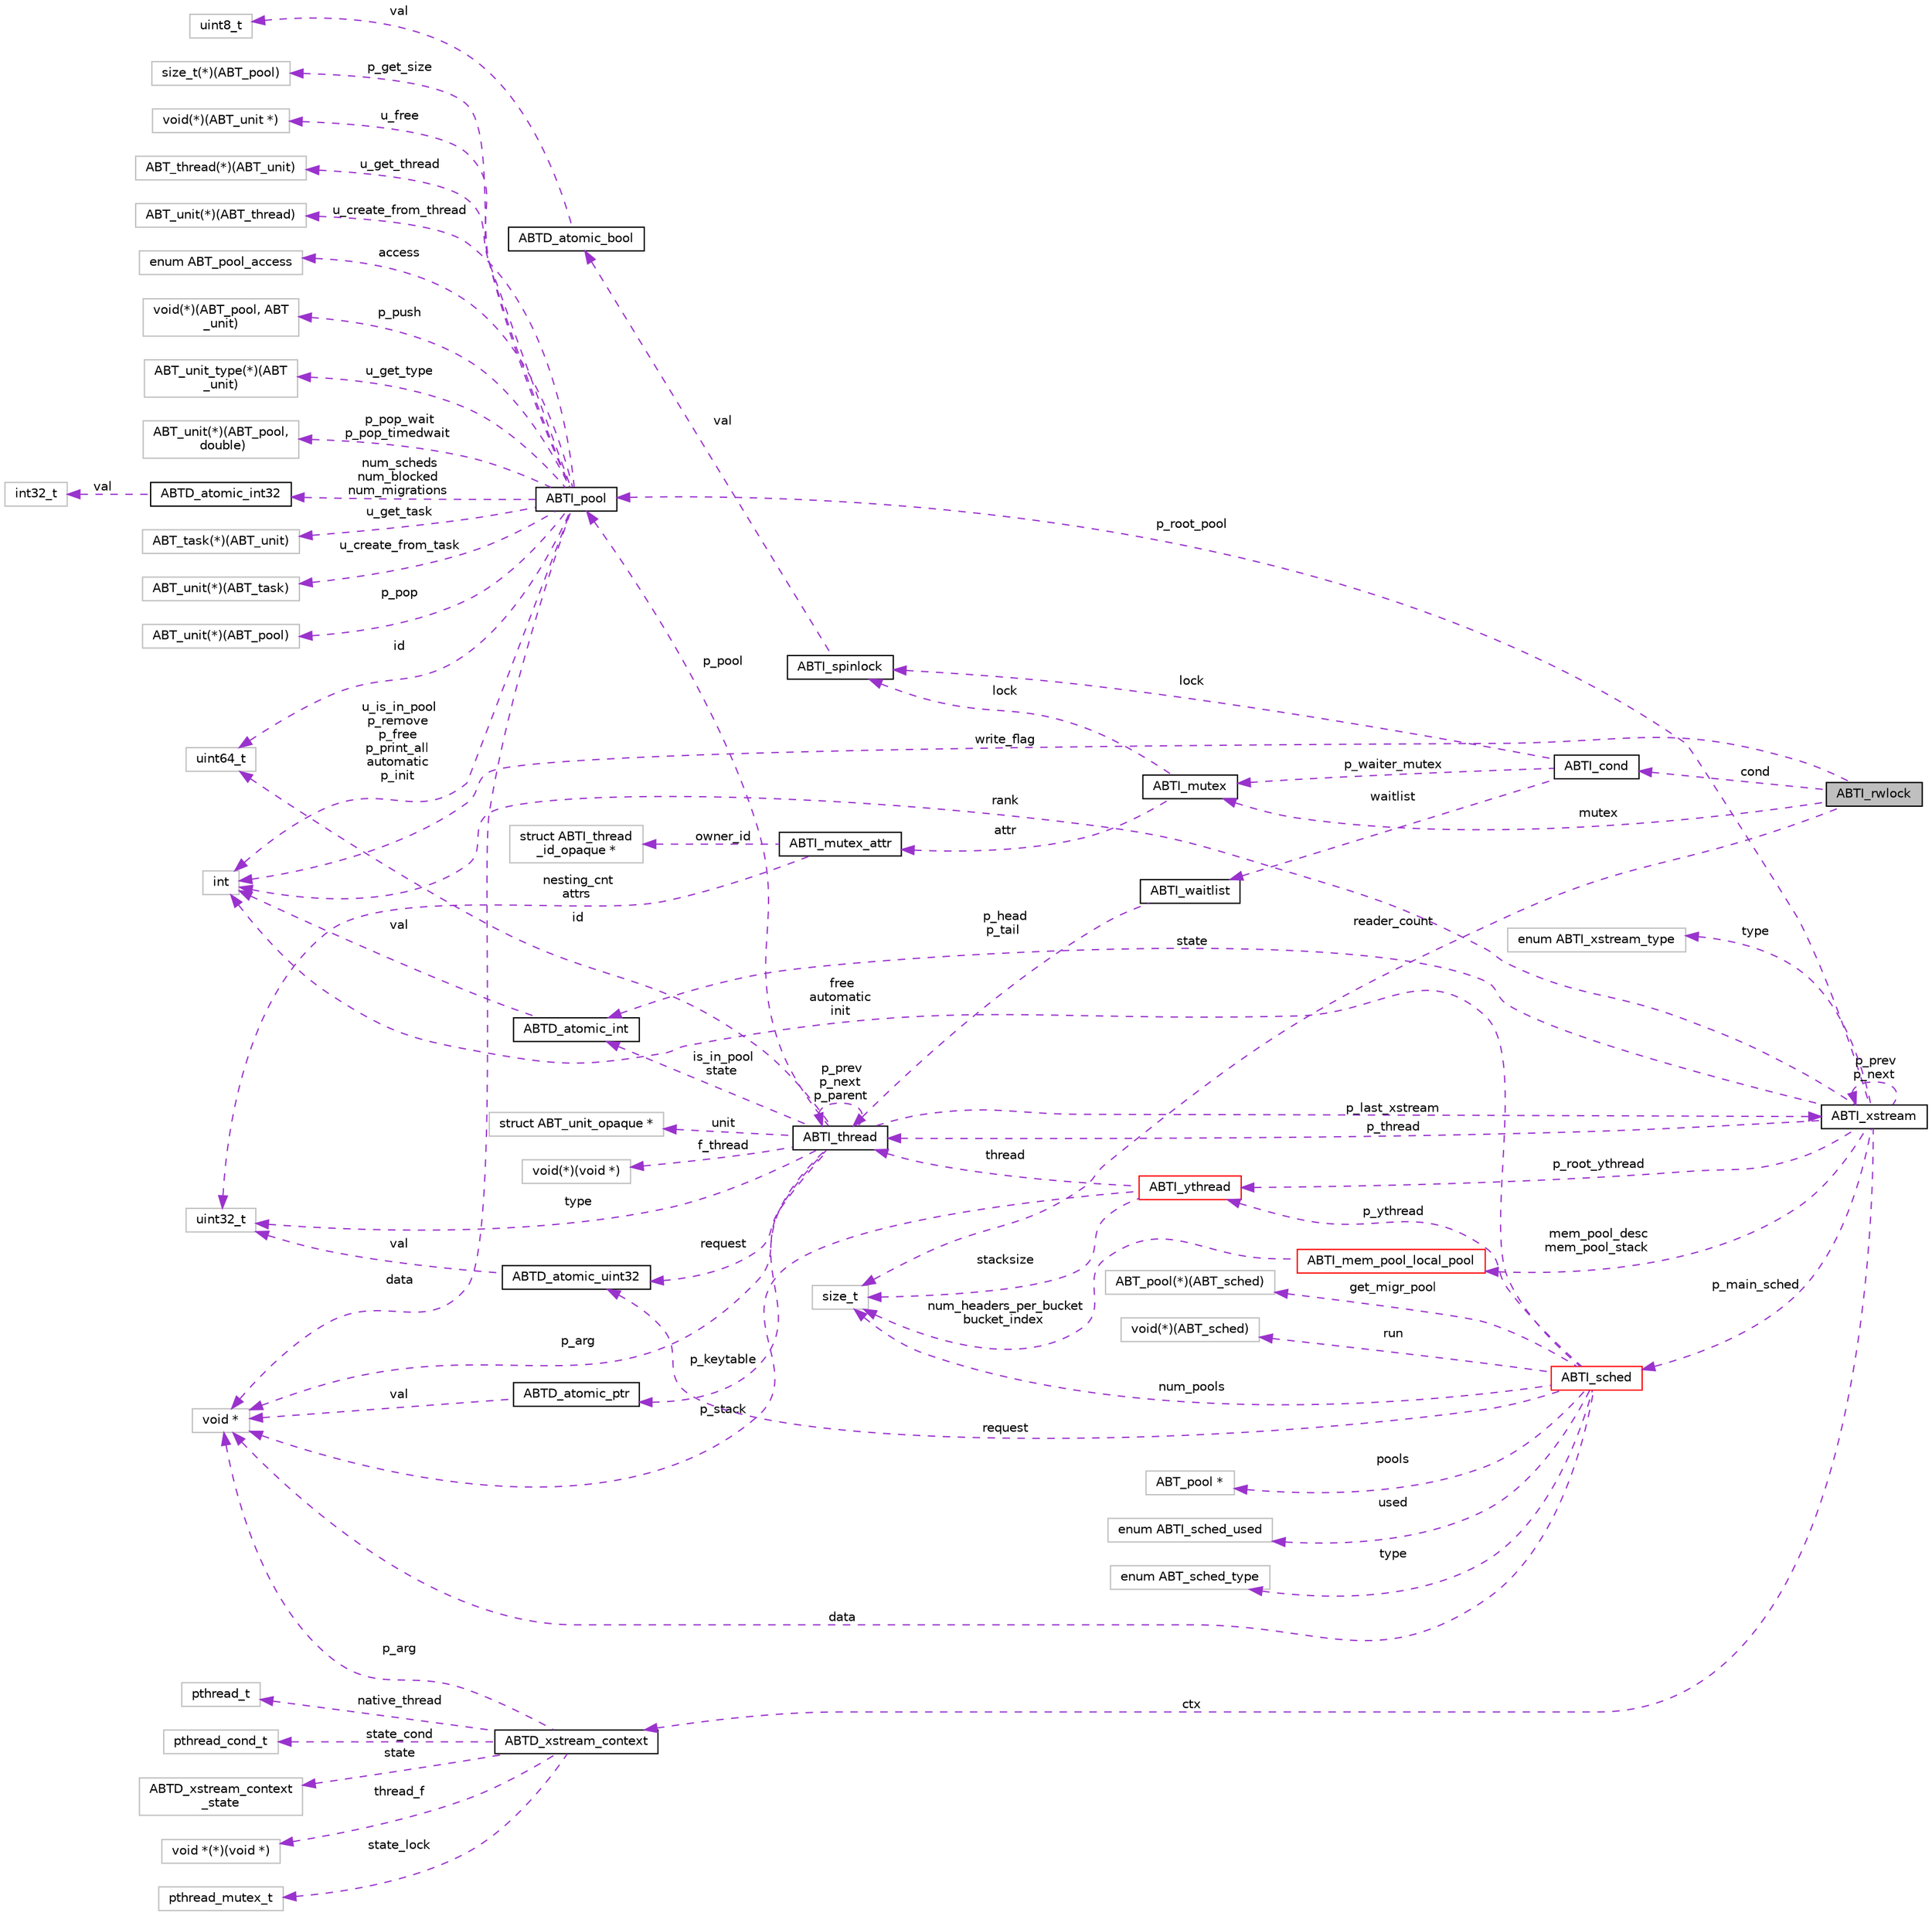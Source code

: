 digraph "ABTI_rwlock"
{
  edge [fontname="Helvetica",fontsize="10",labelfontname="Helvetica",labelfontsize="10"];
  node [fontname="Helvetica",fontsize="10",shape=record];
  rankdir="LR";
  Node1 [label="ABTI_rwlock",height=0.2,width=0.4,color="black", fillcolor="grey75", style="filled" fontcolor="black"];
  Node2 -> Node1 [dir="back",color="darkorchid3",fontsize="10",style="dashed",label=" mutex" ,fontname="Helvetica"];
  Node2 [label="ABTI_mutex",height=0.2,width=0.4,color="black", fillcolor="white", style="filled",URL="$d5/d57/structABTI__mutex.html"];
  Node3 -> Node2 [dir="back",color="darkorchid3",fontsize="10",style="dashed",label=" lock" ,fontname="Helvetica"];
  Node3 [label="ABTI_spinlock",height=0.2,width=0.4,color="black", fillcolor="white", style="filled",URL="$dc/d81/structABTI__spinlock.html"];
  Node4 -> Node3 [dir="back",color="darkorchid3",fontsize="10",style="dashed",label=" val" ,fontname="Helvetica"];
  Node4 [label="ABTD_atomic_bool",height=0.2,width=0.4,color="black", fillcolor="white", style="filled",URL="$df/d2c/structABTD__atomic__bool.html"];
  Node5 -> Node4 [dir="back",color="darkorchid3",fontsize="10",style="dashed",label=" val" ,fontname="Helvetica"];
  Node5 [label="uint8_t",height=0.2,width=0.4,color="grey75", fillcolor="white", style="filled"];
  Node6 -> Node2 [dir="back",color="darkorchid3",fontsize="10",style="dashed",label=" attr" ,fontname="Helvetica"];
  Node6 [label="ABTI_mutex_attr",height=0.2,width=0.4,color="black", fillcolor="white", style="filled",URL="$df/de7/structABTI__mutex__attr.html"];
  Node7 -> Node6 [dir="back",color="darkorchid3",fontsize="10",style="dashed",label=" nesting_cnt\nattrs" ,fontname="Helvetica"];
  Node7 [label="uint32_t",height=0.2,width=0.4,color="grey75", fillcolor="white", style="filled"];
  Node8 -> Node6 [dir="back",color="darkorchid3",fontsize="10",style="dashed",label=" owner_id" ,fontname="Helvetica"];
  Node8 [label="struct ABTI_thread\l_id_opaque *",height=0.2,width=0.4,color="grey75", fillcolor="white", style="filled"];
  Node9 -> Node1 [dir="back",color="darkorchid3",fontsize="10",style="dashed",label=" cond" ,fontname="Helvetica"];
  Node9 [label="ABTI_cond",height=0.2,width=0.4,color="black", fillcolor="white", style="filled",URL="$d6/d10/structABTI__cond.html"];
  Node2 -> Node9 [dir="back",color="darkorchid3",fontsize="10",style="dashed",label=" p_waiter_mutex" ,fontname="Helvetica"];
  Node3 -> Node9 [dir="back",color="darkorchid3",fontsize="10",style="dashed",label=" lock" ,fontname="Helvetica"];
  Node10 -> Node9 [dir="back",color="darkorchid3",fontsize="10",style="dashed",label=" waitlist" ,fontname="Helvetica"];
  Node10 [label="ABTI_waitlist",height=0.2,width=0.4,color="black", fillcolor="white", style="filled",URL="$dd/d00/structABTI__waitlist.html"];
  Node11 -> Node10 [dir="back",color="darkorchid3",fontsize="10",style="dashed",label=" p_head\np_tail" ,fontname="Helvetica"];
  Node11 [label="ABTI_thread",height=0.2,width=0.4,color="black", fillcolor="white", style="filled",URL="$d3/d55/structABTI__thread.html"];
  Node12 -> Node11 [dir="back",color="darkorchid3",fontsize="10",style="dashed",label=" f_thread" ,fontname="Helvetica"];
  Node12 [label="void(*)(void *)",height=0.2,width=0.4,color="grey75", fillcolor="white", style="filled"];
  Node13 -> Node11 [dir="back",color="darkorchid3",fontsize="10",style="dashed",label=" id" ,fontname="Helvetica"];
  Node13 [label="uint64_t",height=0.2,width=0.4,color="grey75", fillcolor="white", style="filled"];
  Node11 -> Node11 [dir="back",color="darkorchid3",fontsize="10",style="dashed",label=" p_prev\np_next\np_parent" ,fontname="Helvetica"];
  Node14 -> Node11 [dir="back",color="darkorchid3",fontsize="10",style="dashed",label=" p_pool" ,fontname="Helvetica"];
  Node14 [label="ABTI_pool",height=0.2,width=0.4,color="black", fillcolor="white", style="filled",URL="$df/d65/structABTI__pool.html"];
  Node15 -> Node14 [dir="back",color="darkorchid3",fontsize="10",style="dashed",label=" p_get_size" ,fontname="Helvetica"];
  Node15 [label="size_t(*)(ABT_pool)",height=0.2,width=0.4,color="grey75", fillcolor="white", style="filled"];
  Node16 -> Node14 [dir="back",color="darkorchid3",fontsize="10",style="dashed",label=" u_free" ,fontname="Helvetica"];
  Node16 [label="void(*)(ABT_unit *)",height=0.2,width=0.4,color="grey75", fillcolor="white", style="filled"];
  Node17 -> Node14 [dir="back",color="darkorchid3",fontsize="10",style="dashed",label=" u_get_thread" ,fontname="Helvetica"];
  Node17 [label="ABT_thread(*)(ABT_unit)",height=0.2,width=0.4,color="grey75", fillcolor="white", style="filled"];
  Node18 -> Node14 [dir="back",color="darkorchid3",fontsize="10",style="dashed",label=" u_create_from_thread" ,fontname="Helvetica"];
  Node18 [label="ABT_unit(*)(ABT_thread)",height=0.2,width=0.4,color="grey75", fillcolor="white", style="filled"];
  Node13 -> Node14 [dir="back",color="darkorchid3",fontsize="10",style="dashed",label=" id" ,fontname="Helvetica"];
  Node19 -> Node14 [dir="back",color="darkorchid3",fontsize="10",style="dashed",label=" access" ,fontname="Helvetica"];
  Node19 [label="enum ABT_pool_access",height=0.2,width=0.4,color="grey75", fillcolor="white", style="filled"];
  Node20 -> Node14 [dir="back",color="darkorchid3",fontsize="10",style="dashed",label=" p_push" ,fontname="Helvetica"];
  Node20 [label="void(*)(ABT_pool, ABT\l_unit)",height=0.2,width=0.4,color="grey75", fillcolor="white", style="filled"];
  Node21 -> Node14 [dir="back",color="darkorchid3",fontsize="10",style="dashed",label=" u_get_type" ,fontname="Helvetica"];
  Node21 [label="ABT_unit_type(*)(ABT\l_unit)",height=0.2,width=0.4,color="grey75", fillcolor="white", style="filled"];
  Node22 -> Node14 [dir="back",color="darkorchid3",fontsize="10",style="dashed",label=" p_pop_wait\np_pop_timedwait" ,fontname="Helvetica"];
  Node22 [label="ABT_unit(*)(ABT_pool,\l double)",height=0.2,width=0.4,color="grey75", fillcolor="white", style="filled"];
  Node23 -> Node14 [dir="back",color="darkorchid3",fontsize="10",style="dashed",label=" u_is_in_pool\np_remove\np_free\np_print_all\nautomatic\np_init" ,fontname="Helvetica"];
  Node23 [label="int",height=0.2,width=0.4,color="grey75", fillcolor="white", style="filled"];
  Node24 -> Node14 [dir="back",color="darkorchid3",fontsize="10",style="dashed",label=" num_scheds\nnum_blocked\nnum_migrations" ,fontname="Helvetica"];
  Node24 [label="ABTD_atomic_int32",height=0.2,width=0.4,color="black", fillcolor="white", style="filled",URL="$db/d9a/structABTD__atomic__int32.html"];
  Node25 -> Node24 [dir="back",color="darkorchid3",fontsize="10",style="dashed",label=" val" ,fontname="Helvetica"];
  Node25 [label="int32_t",height=0.2,width=0.4,color="grey75", fillcolor="white", style="filled"];
  Node26 -> Node14 [dir="back",color="darkorchid3",fontsize="10",style="dashed",label=" u_get_task" ,fontname="Helvetica"];
  Node26 [label="ABT_task(*)(ABT_unit)",height=0.2,width=0.4,color="grey75", fillcolor="white", style="filled"];
  Node27 -> Node14 [dir="back",color="darkorchid3",fontsize="10",style="dashed",label=" u_create_from_task" ,fontname="Helvetica"];
  Node27 [label="ABT_unit(*)(ABT_task)",height=0.2,width=0.4,color="grey75", fillcolor="white", style="filled"];
  Node28 -> Node14 [dir="back",color="darkorchid3",fontsize="10",style="dashed",label=" p_pop" ,fontname="Helvetica"];
  Node28 [label="ABT_unit(*)(ABT_pool)",height=0.2,width=0.4,color="grey75", fillcolor="white", style="filled"];
  Node29 -> Node14 [dir="back",color="darkorchid3",fontsize="10",style="dashed",label=" data" ,fontname="Helvetica"];
  Node29 [label="void *",height=0.2,width=0.4,color="grey75", fillcolor="white", style="filled"];
  Node30 -> Node11 [dir="back",color="darkorchid3",fontsize="10",style="dashed",label=" p_last_xstream" ,fontname="Helvetica"];
  Node30 [label="ABTI_xstream",height=0.2,width=0.4,color="black", fillcolor="white", style="filled",URL="$dc/d3f/structABTI__xstream.html"];
  Node31 -> Node30 [dir="back",color="darkorchid3",fontsize="10",style="dashed",label=" ctx" ,fontname="Helvetica"];
  Node31 [label="ABTD_xstream_context",height=0.2,width=0.4,color="black", fillcolor="white", style="filled",URL="$df/dec/structABTD__xstream__context.html"];
  Node32 -> Node31 [dir="back",color="darkorchid3",fontsize="10",style="dashed",label=" state" ,fontname="Helvetica"];
  Node32 [label="ABTD_xstream_context\l_state",height=0.2,width=0.4,color="grey75", fillcolor="white", style="filled"];
  Node33 -> Node31 [dir="back",color="darkorchid3",fontsize="10",style="dashed",label=" thread_f" ,fontname="Helvetica"];
  Node33 [label="void *(*)(void *)",height=0.2,width=0.4,color="grey75", fillcolor="white", style="filled"];
  Node34 -> Node31 [dir="back",color="darkorchid3",fontsize="10",style="dashed",label=" state_lock" ,fontname="Helvetica"];
  Node34 [label="pthread_mutex_t",height=0.2,width=0.4,color="grey75", fillcolor="white", style="filled"];
  Node35 -> Node31 [dir="back",color="darkorchid3",fontsize="10",style="dashed",label=" native_thread" ,fontname="Helvetica"];
  Node35 [label="pthread_t",height=0.2,width=0.4,color="grey75", fillcolor="white", style="filled"];
  Node36 -> Node31 [dir="back",color="darkorchid3",fontsize="10",style="dashed",label=" state_cond" ,fontname="Helvetica"];
  Node36 [label="pthread_cond_t",height=0.2,width=0.4,color="grey75", fillcolor="white", style="filled"];
  Node29 -> Node31 [dir="back",color="darkorchid3",fontsize="10",style="dashed",label=" p_arg" ,fontname="Helvetica"];
  Node11 -> Node30 [dir="back",color="darkorchid3",fontsize="10",style="dashed",label=" p_thread" ,fontname="Helvetica"];
  Node37 -> Node30 [dir="back",color="darkorchid3",fontsize="10",style="dashed",label=" p_main_sched" ,fontname="Helvetica"];
  Node37 [label="ABTI_sched",height=0.2,width=0.4,color="red", fillcolor="white", style="filled",URL="$d0/dd5/structABTI__sched.html"];
  Node38 -> Node37 [dir="back",color="darkorchid3",fontsize="10",style="dashed",label=" get_migr_pool" ,fontname="Helvetica"];
  Node38 [label="ABT_pool(*)(ABT_sched)",height=0.2,width=0.4,color="grey75", fillcolor="white", style="filled"];
  Node39 -> Node37 [dir="back",color="darkorchid3",fontsize="10",style="dashed",label=" p_ythread" ,fontname="Helvetica"];
  Node39 [label="ABTI_ythread",height=0.2,width=0.4,color="red", fillcolor="white", style="filled",URL="$d5/d5f/structABTI__ythread.html"];
  Node11 -> Node39 [dir="back",color="darkorchid3",fontsize="10",style="dashed",label=" thread" ,fontname="Helvetica"];
  Node40 -> Node39 [dir="back",color="darkorchid3",fontsize="10",style="dashed",label=" stacksize" ,fontname="Helvetica"];
  Node40 [label="size_t",height=0.2,width=0.4,color="grey75", fillcolor="white", style="filled"];
  Node29 -> Node39 [dir="back",color="darkorchid3",fontsize="10",style="dashed",label=" p_stack" ,fontname="Helvetica"];
  Node40 -> Node37 [dir="back",color="darkorchid3",fontsize="10",style="dashed",label=" num_pools" ,fontname="Helvetica"];
  Node23 -> Node37 [dir="back",color="darkorchid3",fontsize="10",style="dashed",label=" free\nautomatic\ninit" ,fontname="Helvetica"];
  Node41 -> Node37 [dir="back",color="darkorchid3",fontsize="10",style="dashed",label=" run" ,fontname="Helvetica"];
  Node41 [label="void(*)(ABT_sched)",height=0.2,width=0.4,color="grey75", fillcolor="white", style="filled"];
  Node42 -> Node37 [dir="back",color="darkorchid3",fontsize="10",style="dashed",label=" pools" ,fontname="Helvetica"];
  Node42 [label="ABT_pool *",height=0.2,width=0.4,color="grey75", fillcolor="white", style="filled"];
  Node43 -> Node37 [dir="back",color="darkorchid3",fontsize="10",style="dashed",label=" request" ,fontname="Helvetica"];
  Node43 [label="ABTD_atomic_uint32",height=0.2,width=0.4,color="black", fillcolor="white", style="filled",URL="$db/df7/structABTD__atomic__uint32.html"];
  Node7 -> Node43 [dir="back",color="darkorchid3",fontsize="10",style="dashed",label=" val" ,fontname="Helvetica"];
  Node44 -> Node37 [dir="back",color="darkorchid3",fontsize="10",style="dashed",label=" used" ,fontname="Helvetica"];
  Node44 [label="enum ABTI_sched_used",height=0.2,width=0.4,color="grey75", fillcolor="white", style="filled"];
  Node29 -> Node37 [dir="back",color="darkorchid3",fontsize="10",style="dashed",label=" data" ,fontname="Helvetica"];
  Node45 -> Node37 [dir="back",color="darkorchid3",fontsize="10",style="dashed",label=" type" ,fontname="Helvetica"];
  Node45 [label="enum ABT_sched_type",height=0.2,width=0.4,color="grey75", fillcolor="white", style="filled"];
  Node39 -> Node30 [dir="back",color="darkorchid3",fontsize="10",style="dashed",label=" p_root_ythread" ,fontname="Helvetica"];
  Node14 -> Node30 [dir="back",color="darkorchid3",fontsize="10",style="dashed",label=" p_root_pool" ,fontname="Helvetica"];
  Node46 -> Node30 [dir="back",color="darkorchid3",fontsize="10",style="dashed",label=" type" ,fontname="Helvetica"];
  Node46 [label="enum ABTI_xstream_type",height=0.2,width=0.4,color="grey75", fillcolor="white", style="filled"];
  Node30 -> Node30 [dir="back",color="darkorchid3",fontsize="10",style="dashed",label=" p_prev\np_next" ,fontname="Helvetica"];
  Node47 -> Node30 [dir="back",color="darkorchid3",fontsize="10",style="dashed",label=" state" ,fontname="Helvetica"];
  Node47 [label="ABTD_atomic_int",height=0.2,width=0.4,color="black", fillcolor="white", style="filled",URL="$d5/df5/structABTD__atomic__int.html"];
  Node23 -> Node47 [dir="back",color="darkorchid3",fontsize="10",style="dashed",label=" val" ,fontname="Helvetica"];
  Node23 -> Node30 [dir="back",color="darkorchid3",fontsize="10",style="dashed",label=" rank" ,fontname="Helvetica"];
  Node48 -> Node30 [dir="back",color="darkorchid3",fontsize="10",style="dashed",label=" mem_pool_desc\nmem_pool_stack" ,fontname="Helvetica"];
  Node48 [label="ABTI_mem_pool_local_pool",height=0.2,width=0.4,color="red", fillcolor="white", style="filled",URL="$d6/d69/structABTI__mem__pool__local__pool.html"];
  Node40 -> Node48 [dir="back",color="darkorchid3",fontsize="10",style="dashed",label=" num_headers_per_bucket\nbucket_index" ,fontname="Helvetica"];
  Node7 -> Node11 [dir="back",color="darkorchid3",fontsize="10",style="dashed",label=" type" ,fontname="Helvetica"];
  Node47 -> Node11 [dir="back",color="darkorchid3",fontsize="10",style="dashed",label=" is_in_pool\nstate" ,fontname="Helvetica"];
  Node49 -> Node11 [dir="back",color="darkorchid3",fontsize="10",style="dashed",label=" p_keytable" ,fontname="Helvetica"];
  Node49 [label="ABTD_atomic_ptr",height=0.2,width=0.4,color="black", fillcolor="white", style="filled",URL="$df/d5b/structABTD__atomic__ptr.html"];
  Node29 -> Node49 [dir="back",color="darkorchid3",fontsize="10",style="dashed",label=" val" ,fontname="Helvetica"];
  Node43 -> Node11 [dir="back",color="darkorchid3",fontsize="10",style="dashed",label=" request" ,fontname="Helvetica"];
  Node29 -> Node11 [dir="back",color="darkorchid3",fontsize="10",style="dashed",label=" p_arg" ,fontname="Helvetica"];
  Node50 -> Node11 [dir="back",color="darkorchid3",fontsize="10",style="dashed",label=" unit" ,fontname="Helvetica"];
  Node50 [label="struct ABT_unit_opaque *",height=0.2,width=0.4,color="grey75", fillcolor="white", style="filled"];
  Node40 -> Node1 [dir="back",color="darkorchid3",fontsize="10",style="dashed",label=" reader_count" ,fontname="Helvetica"];
  Node23 -> Node1 [dir="back",color="darkorchid3",fontsize="10",style="dashed",label=" write_flag" ,fontname="Helvetica"];
}
